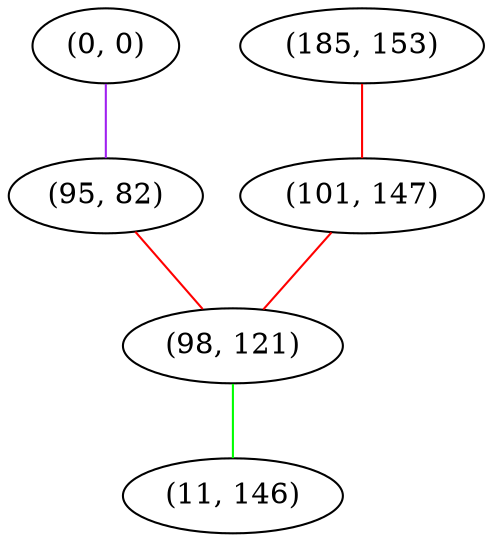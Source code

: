 graph "" {
"(0, 0)";
"(95, 82)";
"(185, 153)";
"(101, 147)";
"(98, 121)";
"(11, 146)";
"(0, 0)" -- "(95, 82)"  [color=purple, key=0, weight=4];
"(95, 82)" -- "(98, 121)"  [color=red, key=0, weight=1];
"(185, 153)" -- "(101, 147)"  [color=red, key=0, weight=1];
"(101, 147)" -- "(98, 121)"  [color=red, key=0, weight=1];
"(98, 121)" -- "(11, 146)"  [color=green, key=0, weight=2];
}
